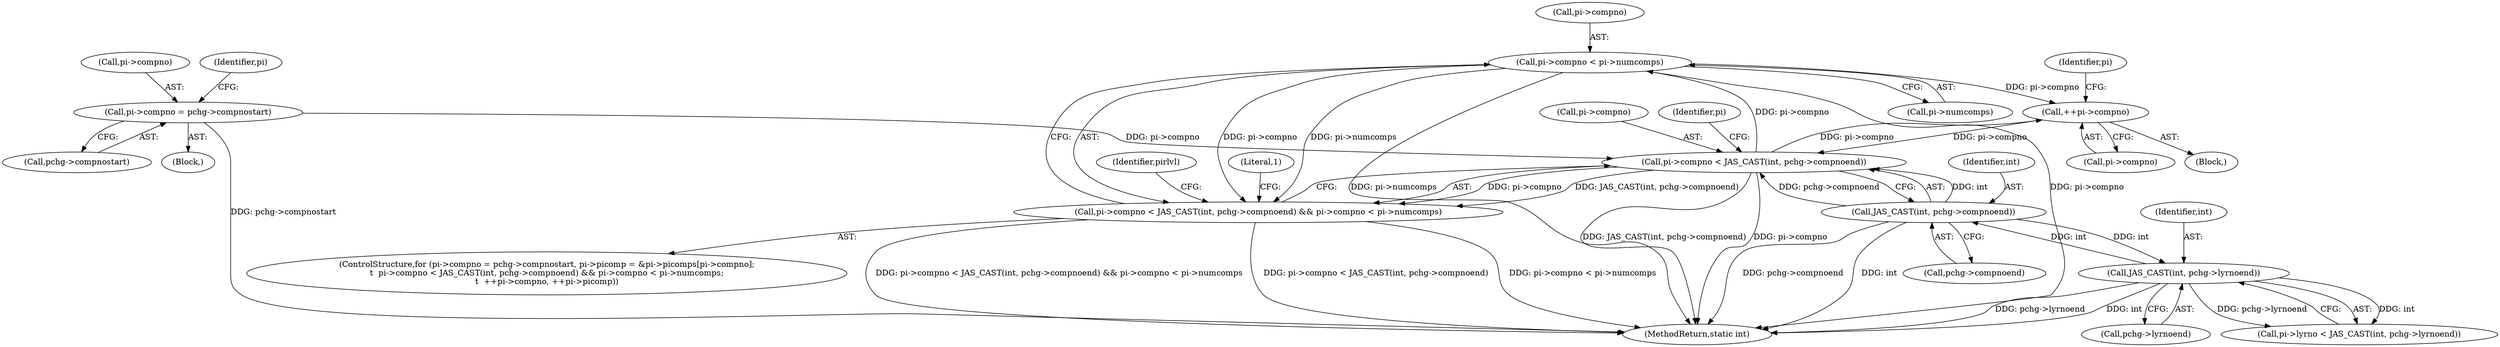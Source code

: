 digraph "0_jasper_aa0b0f79ade5eef8b0e7a214c03f5af54b36ba7d@pointer" {
"1000165" [label="(Call,pi->compno < pi->numcomps)"];
"1000156" [label="(Call,pi->compno < JAS_CAST(int, pchg->compnoend))"];
"1000173" [label="(Call,++pi->compno)"];
"1000165" [label="(Call,pi->compno < pi->numcomps)"];
"1000136" [label="(Call,pi->compno = pchg->compnostart)"];
"1000160" [label="(Call,JAS_CAST(int, pchg->compnoend))"];
"1000698" [label="(Call,JAS_CAST(int, pchg->lyrnoend))"];
"1000155" [label="(Call,pi->compno < JAS_CAST(int, pchg->compnoend) && pi->compno < pi->numcomps)"];
"1000736" [label="(MethodReturn,static int)"];
"1000699" [label="(Identifier,int)"];
"1000145" [label="(Identifier,pi)"];
"1000179" [label="(Identifier,pi)"];
"1000157" [label="(Call,pi->compno)"];
"1000136" [label="(Call,pi->compno = pchg->compnostart)"];
"1000167" [label="(Identifier,pi)"];
"1000166" [label="(Call,pi->compno)"];
"1000174" [label="(Call,pi->compno)"];
"1000135" [label="(Block,)"];
"1000173" [label="(Call,++pi->compno)"];
"1000694" [label="(Call,pi->lyrno < JAS_CAST(int, pchg->lyrnoend))"];
"1000137" [label="(Call,pi->compno)"];
"1000156" [label="(Call,pi->compno < JAS_CAST(int, pchg->compnoend))"];
"1000735" [label="(Literal,1)"];
"1000165" [label="(Call,pi->compno < pi->numcomps)"];
"1000172" [label="(Block,)"];
"1000161" [label="(Identifier,int)"];
"1000183" [label="(Identifier,pirlvl)"];
"1000698" [label="(Call,JAS_CAST(int, pchg->lyrnoend))"];
"1000134" [label="(ControlStructure,for (pi->compno = pchg->compnostart, pi->picomp = &pi->picomps[pi->compno];\n\t  pi->compno < JAS_CAST(int, pchg->compnoend) && pi->compno < pi->numcomps;\n\t  ++pi->compno, ++pi->picomp))"];
"1000155" [label="(Call,pi->compno < JAS_CAST(int, pchg->compnoend) && pi->compno < pi->numcomps)"];
"1000169" [label="(Call,pi->numcomps)"];
"1000160" [label="(Call,JAS_CAST(int, pchg->compnoend))"];
"1000162" [label="(Call,pchg->compnoend)"];
"1000700" [label="(Call,pchg->lyrnoend)"];
"1000140" [label="(Call,pchg->compnostart)"];
"1000165" -> "1000155"  [label="AST: "];
"1000165" -> "1000169"  [label="CFG: "];
"1000166" -> "1000165"  [label="AST: "];
"1000169" -> "1000165"  [label="AST: "];
"1000155" -> "1000165"  [label="CFG: "];
"1000165" -> "1000736"  [label="DDG: pi->numcomps"];
"1000165" -> "1000736"  [label="DDG: pi->compno"];
"1000165" -> "1000155"  [label="DDG: pi->compno"];
"1000165" -> "1000155"  [label="DDG: pi->numcomps"];
"1000156" -> "1000165"  [label="DDG: pi->compno"];
"1000165" -> "1000173"  [label="DDG: pi->compno"];
"1000156" -> "1000155"  [label="AST: "];
"1000156" -> "1000160"  [label="CFG: "];
"1000157" -> "1000156"  [label="AST: "];
"1000160" -> "1000156"  [label="AST: "];
"1000167" -> "1000156"  [label="CFG: "];
"1000155" -> "1000156"  [label="CFG: "];
"1000156" -> "1000736"  [label="DDG: pi->compno"];
"1000156" -> "1000736"  [label="DDG: JAS_CAST(int, pchg->compnoend)"];
"1000156" -> "1000155"  [label="DDG: pi->compno"];
"1000156" -> "1000155"  [label="DDG: JAS_CAST(int, pchg->compnoend)"];
"1000173" -> "1000156"  [label="DDG: pi->compno"];
"1000136" -> "1000156"  [label="DDG: pi->compno"];
"1000160" -> "1000156"  [label="DDG: int"];
"1000160" -> "1000156"  [label="DDG: pchg->compnoend"];
"1000156" -> "1000173"  [label="DDG: pi->compno"];
"1000173" -> "1000172"  [label="AST: "];
"1000173" -> "1000174"  [label="CFG: "];
"1000174" -> "1000173"  [label="AST: "];
"1000179" -> "1000173"  [label="CFG: "];
"1000136" -> "1000135"  [label="AST: "];
"1000136" -> "1000140"  [label="CFG: "];
"1000137" -> "1000136"  [label="AST: "];
"1000140" -> "1000136"  [label="AST: "];
"1000145" -> "1000136"  [label="CFG: "];
"1000136" -> "1000736"  [label="DDG: pchg->compnostart"];
"1000160" -> "1000162"  [label="CFG: "];
"1000161" -> "1000160"  [label="AST: "];
"1000162" -> "1000160"  [label="AST: "];
"1000160" -> "1000736"  [label="DDG: pchg->compnoend"];
"1000160" -> "1000736"  [label="DDG: int"];
"1000698" -> "1000160"  [label="DDG: int"];
"1000160" -> "1000698"  [label="DDG: int"];
"1000698" -> "1000694"  [label="AST: "];
"1000698" -> "1000700"  [label="CFG: "];
"1000699" -> "1000698"  [label="AST: "];
"1000700" -> "1000698"  [label="AST: "];
"1000694" -> "1000698"  [label="CFG: "];
"1000698" -> "1000736"  [label="DDG: pchg->lyrnoend"];
"1000698" -> "1000736"  [label="DDG: int"];
"1000698" -> "1000694"  [label="DDG: int"];
"1000698" -> "1000694"  [label="DDG: pchg->lyrnoend"];
"1000155" -> "1000134"  [label="AST: "];
"1000183" -> "1000155"  [label="CFG: "];
"1000735" -> "1000155"  [label="CFG: "];
"1000155" -> "1000736"  [label="DDG: pi->compno < JAS_CAST(int, pchg->compnoend) && pi->compno < pi->numcomps"];
"1000155" -> "1000736"  [label="DDG: pi->compno < JAS_CAST(int, pchg->compnoend)"];
"1000155" -> "1000736"  [label="DDG: pi->compno < pi->numcomps"];
}
